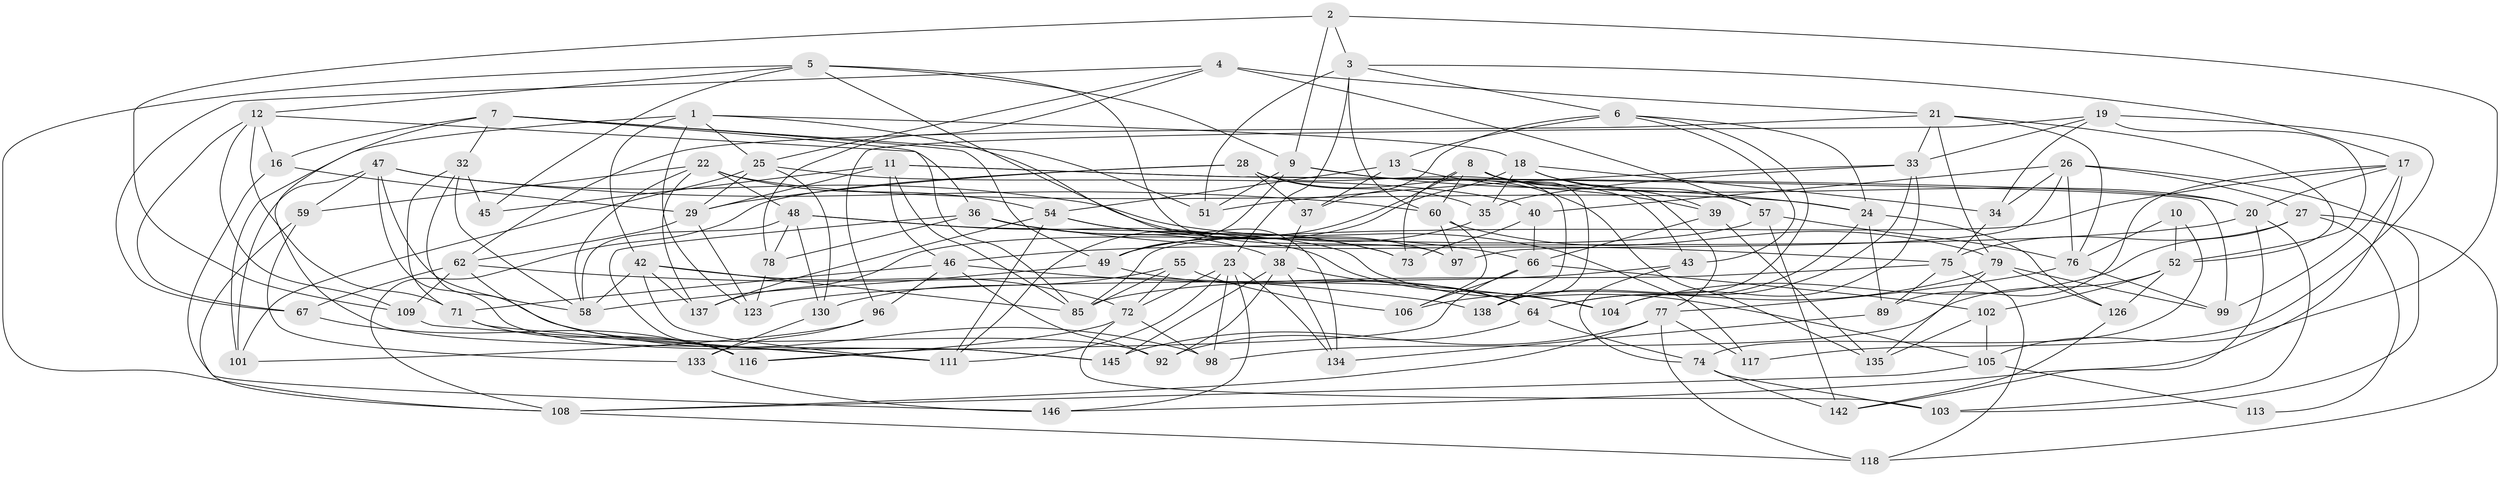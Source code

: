 // original degree distribution, {4: 1.0}
// Generated by graph-tools (version 1.1) at 2025/42/03/06/25 10:42:25]
// undirected, 95 vertices, 235 edges
graph export_dot {
graph [start="1"]
  node [color=gray90,style=filled];
  1 [super="+121"];
  2;
  3 [super="+131"];
  4 [super="+91"];
  5 [super="+112"];
  6 [super="+87"];
  7 [super="+115"];
  8 [super="+15"];
  9 [super="+63"];
  10;
  11 [super="+56"];
  12 [super="+14"];
  13;
  16;
  17 [super="+95"];
  18 [super="+41"];
  19 [super="+30"];
  20 [super="+80"];
  21 [super="+31"];
  22 [super="+88"];
  23 [super="+127"];
  24 [super="+143"];
  25 [super="+107"];
  26 [super="+50"];
  27 [super="+81"];
  28 [super="+44"];
  29 [super="+122"];
  32 [super="+86"];
  33 [super="+140"];
  34;
  35;
  36 [super="+110"];
  37;
  38 [super="+68"];
  39;
  40;
  42 [super="+93"];
  43;
  45;
  46 [super="+70"];
  47 [super="+53"];
  48 [super="+147"];
  49 [super="+65"];
  51;
  52 [super="+83"];
  54 [super="+124"];
  55;
  57 [super="+82"];
  58 [super="+61"];
  59;
  60 [super="+69"];
  62 [super="+128"];
  64 [super="+90"];
  66 [super="+125"];
  67;
  71 [super="+100"];
  72 [super="+84"];
  73;
  74 [super="+136"];
  75 [super="+132"];
  76 [super="+114"];
  77 [super="+94"];
  78;
  79 [super="+139"];
  85 [super="+141"];
  89;
  92;
  96;
  97;
  98;
  99;
  101;
  102;
  103;
  104;
  105 [super="+144"];
  106;
  108 [super="+119"];
  109;
  111 [super="+120"];
  113;
  116 [super="+129"];
  117;
  118;
  123;
  126;
  130;
  133;
  134;
  135;
  137;
  138;
  142;
  145;
  146;
  1 -- 101;
  1 -- 18;
  1 -- 25;
  1 -- 42;
  1 -- 123;
  1 -- 97;
  2 -- 109;
  2 -- 3;
  2 -- 105;
  2 -- 9;
  3 -- 51;
  3 -- 23;
  3 -- 17;
  3 -- 60;
  3 -- 6;
  4 -- 57 [weight=2];
  4 -- 67;
  4 -- 78;
  4 -- 25;
  4 -- 21;
  5 -- 134;
  5 -- 97;
  5 -- 12;
  5 -- 45;
  5 -- 108;
  5 -- 9;
  6 -- 37;
  6 -- 138;
  6 -- 43;
  6 -- 13;
  6 -- 24;
  7 -- 51;
  7 -- 32;
  7 -- 85;
  7 -- 16;
  7 -- 49;
  7 -- 145;
  8 -- 73;
  8 -- 138;
  8 -- 77;
  8 -- 60;
  8 -- 111;
  8 -- 20;
  9 -- 51;
  9 -- 43;
  9 -- 24;
  9 -- 49;
  10 -- 74 [weight=2];
  10 -- 52;
  10 -- 76;
  11 -- 99;
  11 -- 46;
  11 -- 45;
  11 -- 85;
  11 -- 29;
  11 -- 20;
  12 -- 16;
  12 -- 71;
  12 -- 36;
  12 -- 109;
  12 -- 67;
  13 -- 54;
  13 -- 37;
  13 -- 39;
  16 -- 146;
  16 -- 29;
  17 -- 89;
  17 -- 99;
  17 -- 146;
  17 -- 85;
  17 -- 20;
  18 -- 49;
  18 -- 35;
  18 -- 57;
  18 -- 34;
  18 -- 39;
  19 -- 117 [weight=2];
  19 -- 33;
  19 -- 52;
  19 -- 96;
  19 -- 34;
  20 -- 103;
  20 -- 142;
  20 -- 46;
  21 -- 33;
  21 -- 76;
  21 -- 52;
  21 -- 79;
  21 -- 62;
  22 -- 24;
  22 -- 58;
  22 -- 54;
  22 -- 48;
  22 -- 137;
  22 -- 59;
  23 -- 146;
  23 -- 98;
  23 -- 72;
  23 -- 134;
  23 -- 111;
  24 -- 126;
  24 -- 89;
  24 -- 64;
  25 -- 40;
  25 -- 130;
  25 -- 101;
  25 -- 29;
  26 -- 34;
  26 -- 97;
  26 -- 27;
  26 -- 40;
  26 -- 103;
  26 -- 76;
  27 -- 113 [weight=2];
  27 -- 75;
  27 -- 104;
  27 -- 118;
  28 -- 35;
  28 -- 138;
  28 -- 108;
  28 -- 29;
  28 -- 37;
  28 -- 135;
  29 -- 123;
  29 -- 62;
  32 -- 45 [weight=2];
  32 -- 98;
  32 -- 58;
  32 -- 71;
  33 -- 64;
  33 -- 104;
  33 -- 51;
  33 -- 35;
  34 -- 75;
  35 -- 49;
  36 -- 75;
  36 -- 73;
  36 -- 78;
  36 -- 38;
  36 -- 116;
  37 -- 38;
  38 -- 64;
  38 -- 145;
  38 -- 134;
  38 -- 92;
  39 -- 135;
  39 -- 66;
  40 -- 73;
  40 -- 66;
  42 -- 58;
  42 -- 137;
  42 -- 72;
  42 -- 85;
  42 -- 111;
  43 -- 123;
  43 -- 74;
  46 -- 104;
  46 -- 96;
  46 -- 92;
  46 -- 71;
  47 -- 58;
  47 -- 145;
  47 -- 117;
  47 -- 59;
  47 -- 60;
  47 -- 101;
  48 -- 78;
  48 -- 104;
  48 -- 130;
  48 -- 58;
  48 -- 105;
  49 -- 64;
  49 -- 58;
  52 -- 126;
  52 -- 102;
  52 -- 98;
  54 -- 137;
  54 -- 66;
  54 -- 73;
  54 -- 111;
  55 -- 130;
  55 -- 106;
  55 -- 72;
  55 -- 85;
  57 -- 137;
  57 -- 142;
  57 -- 76;
  59 -- 133;
  59 -- 108;
  60 -- 97;
  60 -- 106;
  60 -- 79;
  62 -- 67;
  62 -- 92;
  62 -- 109;
  62 -- 138;
  64 -- 92;
  64 -- 74;
  66 -- 106;
  66 -- 102;
  66 -- 116;
  67 -- 116;
  71 -- 116 [weight=2];
  71 -- 111;
  72 -- 103;
  72 -- 98;
  72 -- 116;
  74 -- 103;
  74 -- 142;
  75 -- 89;
  75 -- 85;
  75 -- 118;
  76 -- 99;
  76 -- 77;
  77 -- 118;
  77 -- 108;
  77 -- 145;
  77 -- 117;
  78 -- 123;
  79 -- 99;
  79 -- 135;
  79 -- 106;
  79 -- 126;
  89 -- 134;
  96 -- 101;
  96 -- 133;
  102 -- 135;
  102 -- 105;
  105 -- 113 [weight=2];
  105 -- 108;
  108 -- 118;
  109 -- 111;
  126 -- 142;
  130 -- 133;
  133 -- 146;
}
